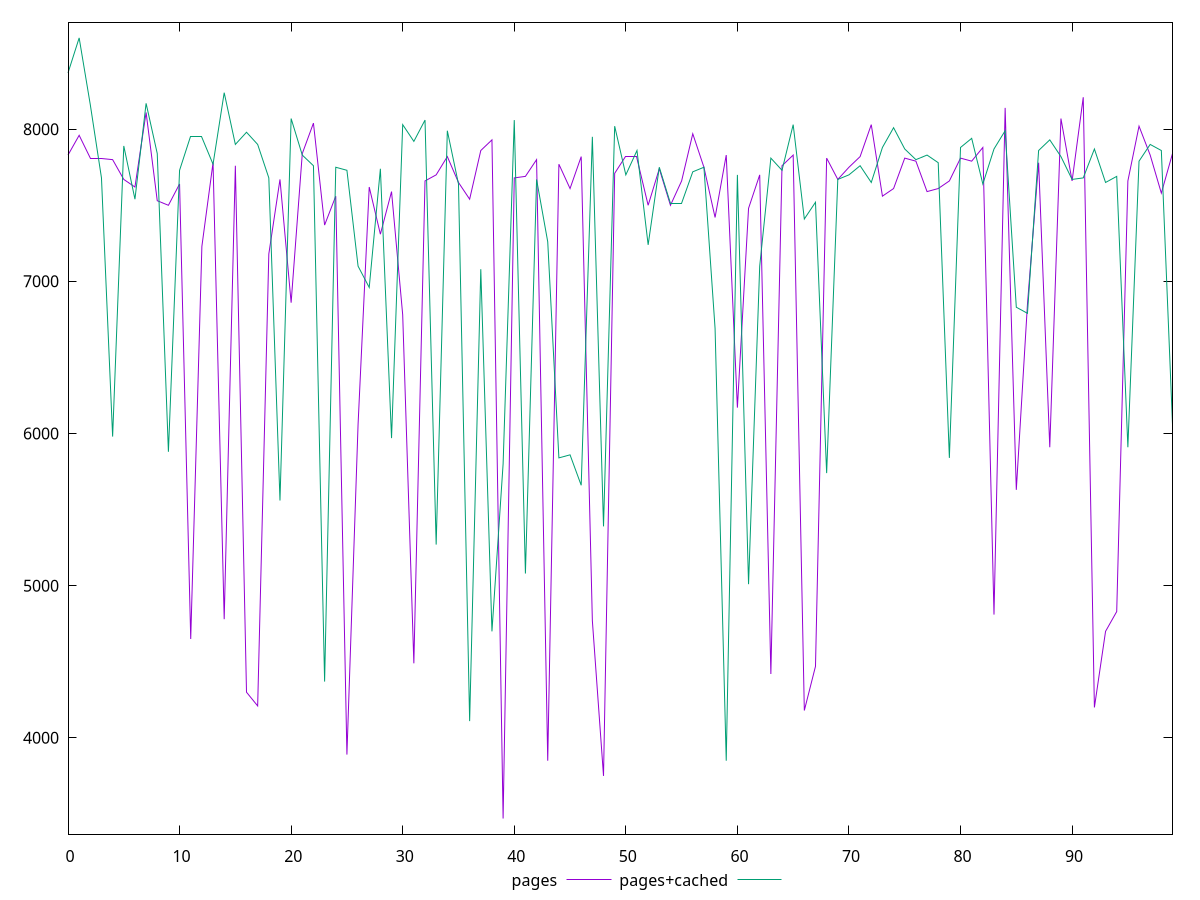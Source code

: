 reset

$pages <<EOF
0 7830
1 7960
2 7810
3 7810
4 7800
5 7670
6 7620
7 8110
8 7530
9 7500
10 7640
11 4650
12 7230
13 7780
14 4780
15 7760
16 4300
17 4210
18 7180
19 7670
20 6860
21 7840
22 8040
23 7370
24 7560
25 3890
26 6060
27 7620
28 7310
29 7590
30 6780
31 4490
32 7660
33 7700
34 7820
35 7650
36 7540
37 7860
38 7930
39 3470
40 7680
41 7690
42 7800
43 3850
44 7770
45 7610
46 7820
47 4770
48 3750
49 7710
50 7820
51 7820
52 7500
53 7740
54 7500
55 7660
56 7970
57 7750
58 7420
59 7830
60 6170
61 7480
62 7700
63 4420
64 7760
65 7830
66 4180
67 4470
68 7810
69 7670
70 7750
71 7820
72 8030
73 7560
74 7610
75 7810
76 7790
77 7590
78 7610
79 7660
80 7810
81 7790
82 7880
83 4810
84 8140
85 5630
86 6850
87 7780
88 5910
89 8070
90 7660
91 8210
92 4200
93 4700
94 4830
95 7660
96 8020
97 7830
98 7580
99 7840
EOF

$pagesCached <<EOF
0 8370
1 8600
2 8160
3 7680
4 5980
5 7890
6 7540
7 8170
8 7840
9 5880
10 7730
11 7950
12 7950
13 7770
14 8240
15 7900
16 7980
17 7900
18 7680
19 5560
20 8070
21 7830
22 7760
23 4370
24 7750
25 7730
26 7100
27 6960
28 7740
29 5970
30 8030
31 7920
32 8060
33 5270
34 7990
35 7640
36 4110
37 7080
38 4700
39 5800
40 8060
41 5080
42 7670
43 7260
44 5840
45 5860
46 5660
47 7950
48 5390
49 8020
50 7700
51 7860
52 7240
53 7750
54 7510
55 7510
56 7720
57 7750
58 6690
59 3850
60 7700
61 5010
62 7100
63 7810
64 7730
65 8030
66 7410
67 7520
68 5740
69 7670
70 7700
71 7760
72 7650
73 7880
74 8010
75 7870
76 7800
77 7830
78 7780
79 5840
80 7880
81 7940
82 7640
83 7870
84 7990
85 6830
86 6790
87 7860
88 7930
89 7820
90 7670
91 7680
92 7870
93 7650
94 7690
95 5910
96 7790
97 7900
98 7860
99 6060
EOF

set key outside below
set xrange [0:99]
set yrange [3367.4:8702.6]
set trange [3367.4:8702.6]
set terminal svg size 640, 520 enhanced background rgb 'white'
set output "report_00013_2021-02-09T12-04-24.940Z/uses-text-compression/comparison/line/0_vs_1.svg"

plot $pages title "pages" with line, \
     $pagesCached title "pages+cached" with line

reset
